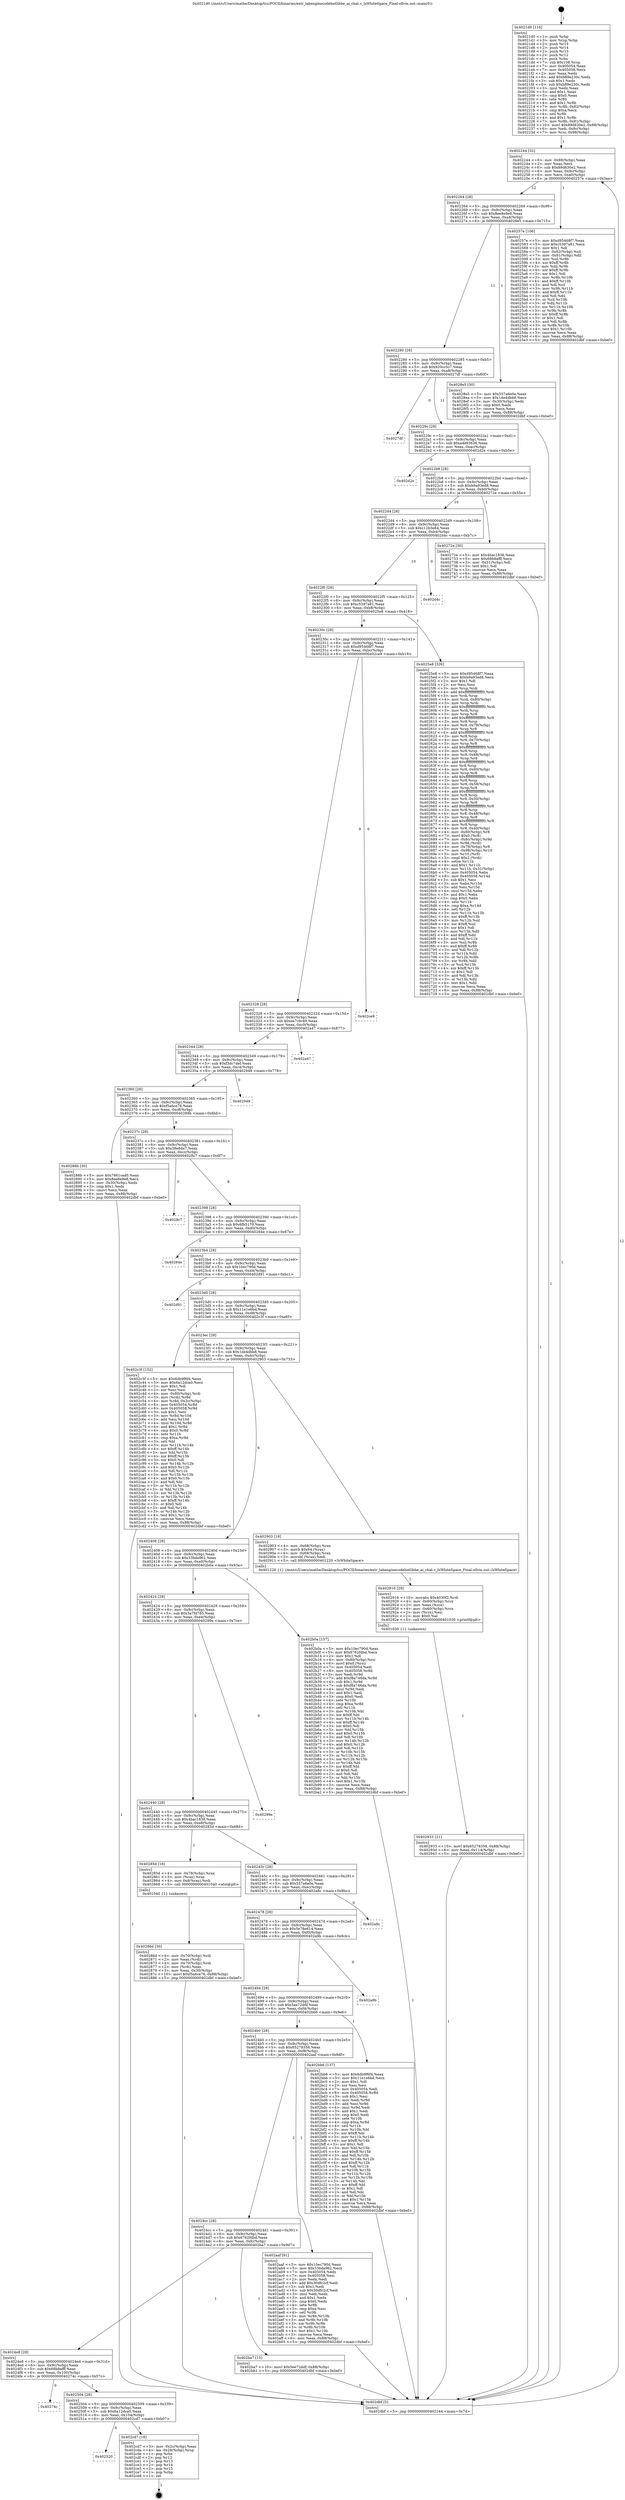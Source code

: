 digraph "0x4021d0" {
  label = "0x4021d0 (/mnt/c/Users/mathe/Desktop/tcc/POCII/binaries/extr_labenginecodebotlibbe_ai_chat.c_IsWhiteSpace_Final-ollvm.out::main(0))"
  labelloc = "t"
  node[shape=record]

  Entry [label="",width=0.3,height=0.3,shape=circle,fillcolor=black,style=filled]
  "0x402244" [label="{
     0x402244 [32]\l
     | [instrs]\l
     &nbsp;&nbsp;0x402244 \<+6\>: mov -0x88(%rbp),%eax\l
     &nbsp;&nbsp;0x40224a \<+2\>: mov %eax,%ecx\l
     &nbsp;&nbsp;0x40224c \<+6\>: sub $0x89d830e2,%ecx\l
     &nbsp;&nbsp;0x402252 \<+6\>: mov %eax,-0x9c(%rbp)\l
     &nbsp;&nbsp;0x402258 \<+6\>: mov %ecx,-0xa0(%rbp)\l
     &nbsp;&nbsp;0x40225e \<+6\>: je 000000000040257e \<main+0x3ae\>\l
  }"]
  "0x40257e" [label="{
     0x40257e [106]\l
     | [instrs]\l
     &nbsp;&nbsp;0x40257e \<+5\>: mov $0xd95468f7,%eax\l
     &nbsp;&nbsp;0x402583 \<+5\>: mov $0xc5397a81,%ecx\l
     &nbsp;&nbsp;0x402588 \<+2\>: mov $0x1,%dl\l
     &nbsp;&nbsp;0x40258a \<+7\>: mov -0x82(%rbp),%sil\l
     &nbsp;&nbsp;0x402591 \<+7\>: mov -0x81(%rbp),%dil\l
     &nbsp;&nbsp;0x402598 \<+3\>: mov %sil,%r8b\l
     &nbsp;&nbsp;0x40259b \<+4\>: xor $0xff,%r8b\l
     &nbsp;&nbsp;0x40259f \<+3\>: mov %dil,%r9b\l
     &nbsp;&nbsp;0x4025a2 \<+4\>: xor $0xff,%r9b\l
     &nbsp;&nbsp;0x4025a6 \<+3\>: xor $0x1,%dl\l
     &nbsp;&nbsp;0x4025a9 \<+3\>: mov %r8b,%r10b\l
     &nbsp;&nbsp;0x4025ac \<+4\>: and $0xff,%r10b\l
     &nbsp;&nbsp;0x4025b0 \<+3\>: and %dl,%sil\l
     &nbsp;&nbsp;0x4025b3 \<+3\>: mov %r9b,%r11b\l
     &nbsp;&nbsp;0x4025b6 \<+4\>: and $0xff,%r11b\l
     &nbsp;&nbsp;0x4025ba \<+3\>: and %dl,%dil\l
     &nbsp;&nbsp;0x4025bd \<+3\>: or %sil,%r10b\l
     &nbsp;&nbsp;0x4025c0 \<+3\>: or %dil,%r11b\l
     &nbsp;&nbsp;0x4025c3 \<+3\>: xor %r11b,%r10b\l
     &nbsp;&nbsp;0x4025c6 \<+3\>: or %r9b,%r8b\l
     &nbsp;&nbsp;0x4025c9 \<+4\>: xor $0xff,%r8b\l
     &nbsp;&nbsp;0x4025cd \<+3\>: or $0x1,%dl\l
     &nbsp;&nbsp;0x4025d0 \<+3\>: and %dl,%r8b\l
     &nbsp;&nbsp;0x4025d3 \<+3\>: or %r8b,%r10b\l
     &nbsp;&nbsp;0x4025d6 \<+4\>: test $0x1,%r10b\l
     &nbsp;&nbsp;0x4025da \<+3\>: cmovne %ecx,%eax\l
     &nbsp;&nbsp;0x4025dd \<+6\>: mov %eax,-0x88(%rbp)\l
     &nbsp;&nbsp;0x4025e3 \<+5\>: jmp 0000000000402dbf \<main+0xbef\>\l
  }"]
  "0x402264" [label="{
     0x402264 [28]\l
     | [instrs]\l
     &nbsp;&nbsp;0x402264 \<+5\>: jmp 0000000000402269 \<main+0x99\>\l
     &nbsp;&nbsp;0x402269 \<+6\>: mov -0x9c(%rbp),%eax\l
     &nbsp;&nbsp;0x40226f \<+5\>: sub $0x8ee8e9e8,%eax\l
     &nbsp;&nbsp;0x402274 \<+6\>: mov %eax,-0xa4(%rbp)\l
     &nbsp;&nbsp;0x40227a \<+6\>: je 00000000004028e5 \<main+0x715\>\l
  }"]
  "0x402dbf" [label="{
     0x402dbf [5]\l
     | [instrs]\l
     &nbsp;&nbsp;0x402dbf \<+5\>: jmp 0000000000402244 \<main+0x74\>\l
  }"]
  "0x4021d0" [label="{
     0x4021d0 [116]\l
     | [instrs]\l
     &nbsp;&nbsp;0x4021d0 \<+1\>: push %rbp\l
     &nbsp;&nbsp;0x4021d1 \<+3\>: mov %rsp,%rbp\l
     &nbsp;&nbsp;0x4021d4 \<+2\>: push %r15\l
     &nbsp;&nbsp;0x4021d6 \<+2\>: push %r14\l
     &nbsp;&nbsp;0x4021d8 \<+2\>: push %r13\l
     &nbsp;&nbsp;0x4021da \<+2\>: push %r12\l
     &nbsp;&nbsp;0x4021dc \<+1\>: push %rbx\l
     &nbsp;&nbsp;0x4021dd \<+7\>: sub $0x108,%rsp\l
     &nbsp;&nbsp;0x4021e4 \<+7\>: mov 0x405054,%eax\l
     &nbsp;&nbsp;0x4021eb \<+7\>: mov 0x405058,%ecx\l
     &nbsp;&nbsp;0x4021f2 \<+2\>: mov %eax,%edx\l
     &nbsp;&nbsp;0x4021f4 \<+6\>: add $0xb89e230c,%edx\l
     &nbsp;&nbsp;0x4021fa \<+3\>: sub $0x1,%edx\l
     &nbsp;&nbsp;0x4021fd \<+6\>: sub $0xb89e230c,%edx\l
     &nbsp;&nbsp;0x402203 \<+3\>: imul %edx,%eax\l
     &nbsp;&nbsp;0x402206 \<+3\>: and $0x1,%eax\l
     &nbsp;&nbsp;0x402209 \<+3\>: cmp $0x0,%eax\l
     &nbsp;&nbsp;0x40220c \<+4\>: sete %r8b\l
     &nbsp;&nbsp;0x402210 \<+4\>: and $0x1,%r8b\l
     &nbsp;&nbsp;0x402214 \<+7\>: mov %r8b,-0x82(%rbp)\l
     &nbsp;&nbsp;0x40221b \<+3\>: cmp $0xa,%ecx\l
     &nbsp;&nbsp;0x40221e \<+4\>: setl %r8b\l
     &nbsp;&nbsp;0x402222 \<+4\>: and $0x1,%r8b\l
     &nbsp;&nbsp;0x402226 \<+7\>: mov %r8b,-0x81(%rbp)\l
     &nbsp;&nbsp;0x40222d \<+10\>: movl $0x89d830e2,-0x88(%rbp)\l
     &nbsp;&nbsp;0x402237 \<+6\>: mov %edi,-0x8c(%rbp)\l
     &nbsp;&nbsp;0x40223d \<+7\>: mov %rsi,-0x98(%rbp)\l
  }"]
  Exit [label="",width=0.3,height=0.3,shape=circle,fillcolor=black,style=filled,peripheries=2]
  "0x4028e5" [label="{
     0x4028e5 [30]\l
     | [instrs]\l
     &nbsp;&nbsp;0x4028e5 \<+5\>: mov $0x557a6e0e,%eax\l
     &nbsp;&nbsp;0x4028ea \<+5\>: mov $0x1de4dbb8,%ecx\l
     &nbsp;&nbsp;0x4028ef \<+3\>: mov -0x30(%rbp),%edx\l
     &nbsp;&nbsp;0x4028f2 \<+3\>: cmp $0x0,%edx\l
     &nbsp;&nbsp;0x4028f5 \<+3\>: cmove %ecx,%eax\l
     &nbsp;&nbsp;0x4028f8 \<+6\>: mov %eax,-0x88(%rbp)\l
     &nbsp;&nbsp;0x4028fe \<+5\>: jmp 0000000000402dbf \<main+0xbef\>\l
  }"]
  "0x402280" [label="{
     0x402280 [28]\l
     | [instrs]\l
     &nbsp;&nbsp;0x402280 \<+5\>: jmp 0000000000402285 \<main+0xb5\>\l
     &nbsp;&nbsp;0x402285 \<+6\>: mov -0x9c(%rbp),%eax\l
     &nbsp;&nbsp;0x40228b \<+5\>: sub $0x920cc5c7,%eax\l
     &nbsp;&nbsp;0x402290 \<+6\>: mov %eax,-0xa8(%rbp)\l
     &nbsp;&nbsp;0x402296 \<+6\>: je 00000000004027df \<main+0x60f\>\l
  }"]
  "0x402520" [label="{
     0x402520\l
  }", style=dashed]
  "0x4027df" [label="{
     0x4027df\l
  }", style=dashed]
  "0x40229c" [label="{
     0x40229c [28]\l
     | [instrs]\l
     &nbsp;&nbsp;0x40229c \<+5\>: jmp 00000000004022a1 \<main+0xd1\>\l
     &nbsp;&nbsp;0x4022a1 \<+6\>: mov -0x9c(%rbp),%eax\l
     &nbsp;&nbsp;0x4022a7 \<+5\>: sub $0xa4e93636,%eax\l
     &nbsp;&nbsp;0x4022ac \<+6\>: mov %eax,-0xac(%rbp)\l
     &nbsp;&nbsp;0x4022b2 \<+6\>: je 0000000000402d2e \<main+0xb5e\>\l
  }"]
  "0x402cd7" [label="{
     0x402cd7 [18]\l
     | [instrs]\l
     &nbsp;&nbsp;0x402cd7 \<+3\>: mov -0x2c(%rbp),%eax\l
     &nbsp;&nbsp;0x402cda \<+4\>: lea -0x28(%rbp),%rsp\l
     &nbsp;&nbsp;0x402cde \<+1\>: pop %rbx\l
     &nbsp;&nbsp;0x402cdf \<+2\>: pop %r12\l
     &nbsp;&nbsp;0x402ce1 \<+2\>: pop %r13\l
     &nbsp;&nbsp;0x402ce3 \<+2\>: pop %r14\l
     &nbsp;&nbsp;0x402ce5 \<+2\>: pop %r15\l
     &nbsp;&nbsp;0x402ce7 \<+1\>: pop %rbp\l
     &nbsp;&nbsp;0x402ce8 \<+1\>: ret\l
  }"]
  "0x402d2e" [label="{
     0x402d2e\l
  }", style=dashed]
  "0x4022b8" [label="{
     0x4022b8 [28]\l
     | [instrs]\l
     &nbsp;&nbsp;0x4022b8 \<+5\>: jmp 00000000004022bd \<main+0xed\>\l
     &nbsp;&nbsp;0x4022bd \<+6\>: mov -0x9c(%rbp),%eax\l
     &nbsp;&nbsp;0x4022c3 \<+5\>: sub $0xb9a93ed8,%eax\l
     &nbsp;&nbsp;0x4022c8 \<+6\>: mov %eax,-0xb0(%rbp)\l
     &nbsp;&nbsp;0x4022ce \<+6\>: je 000000000040272e \<main+0x55e\>\l
  }"]
  "0x402504" [label="{
     0x402504 [28]\l
     | [instrs]\l
     &nbsp;&nbsp;0x402504 \<+5\>: jmp 0000000000402509 \<main+0x339\>\l
     &nbsp;&nbsp;0x402509 \<+6\>: mov -0x9c(%rbp),%eax\l
     &nbsp;&nbsp;0x40250f \<+5\>: sub $0x6a12dca0,%eax\l
     &nbsp;&nbsp;0x402514 \<+6\>: mov %eax,-0x104(%rbp)\l
     &nbsp;&nbsp;0x40251a \<+6\>: je 0000000000402cd7 \<main+0xb07\>\l
  }"]
  "0x40272e" [label="{
     0x40272e [30]\l
     | [instrs]\l
     &nbsp;&nbsp;0x40272e \<+5\>: mov $0x4bac1838,%eax\l
     &nbsp;&nbsp;0x402733 \<+5\>: mov $0x68b8afff,%ecx\l
     &nbsp;&nbsp;0x402738 \<+3\>: mov -0x31(%rbp),%dl\l
     &nbsp;&nbsp;0x40273b \<+3\>: test $0x1,%dl\l
     &nbsp;&nbsp;0x40273e \<+3\>: cmovne %ecx,%eax\l
     &nbsp;&nbsp;0x402741 \<+6\>: mov %eax,-0x88(%rbp)\l
     &nbsp;&nbsp;0x402747 \<+5\>: jmp 0000000000402dbf \<main+0xbef\>\l
  }"]
  "0x4022d4" [label="{
     0x4022d4 [28]\l
     | [instrs]\l
     &nbsp;&nbsp;0x4022d4 \<+5\>: jmp 00000000004022d9 \<main+0x109\>\l
     &nbsp;&nbsp;0x4022d9 \<+6\>: mov -0x9c(%rbp),%eax\l
     &nbsp;&nbsp;0x4022df \<+5\>: sub $0xc12b3e64,%eax\l
     &nbsp;&nbsp;0x4022e4 \<+6\>: mov %eax,-0xb4(%rbp)\l
     &nbsp;&nbsp;0x4022ea \<+6\>: je 0000000000402d4c \<main+0xb7c\>\l
  }"]
  "0x40274c" [label="{
     0x40274c\l
  }", style=dashed]
  "0x402d4c" [label="{
     0x402d4c\l
  }", style=dashed]
  "0x4022f0" [label="{
     0x4022f0 [28]\l
     | [instrs]\l
     &nbsp;&nbsp;0x4022f0 \<+5\>: jmp 00000000004022f5 \<main+0x125\>\l
     &nbsp;&nbsp;0x4022f5 \<+6\>: mov -0x9c(%rbp),%eax\l
     &nbsp;&nbsp;0x4022fb \<+5\>: sub $0xc5397a81,%eax\l
     &nbsp;&nbsp;0x402300 \<+6\>: mov %eax,-0xb8(%rbp)\l
     &nbsp;&nbsp;0x402306 \<+6\>: je 00000000004025e8 \<main+0x418\>\l
  }"]
  "0x4024e8" [label="{
     0x4024e8 [28]\l
     | [instrs]\l
     &nbsp;&nbsp;0x4024e8 \<+5\>: jmp 00000000004024ed \<main+0x31d\>\l
     &nbsp;&nbsp;0x4024ed \<+6\>: mov -0x9c(%rbp),%eax\l
     &nbsp;&nbsp;0x4024f3 \<+5\>: sub $0x68b8afff,%eax\l
     &nbsp;&nbsp;0x4024f8 \<+6\>: mov %eax,-0x100(%rbp)\l
     &nbsp;&nbsp;0x4024fe \<+6\>: je 000000000040274c \<main+0x57c\>\l
  }"]
  "0x4025e8" [label="{
     0x4025e8 [326]\l
     | [instrs]\l
     &nbsp;&nbsp;0x4025e8 \<+5\>: mov $0xd95468f7,%eax\l
     &nbsp;&nbsp;0x4025ed \<+5\>: mov $0xb9a93ed8,%ecx\l
     &nbsp;&nbsp;0x4025f2 \<+2\>: mov $0x1,%dl\l
     &nbsp;&nbsp;0x4025f4 \<+2\>: xor %esi,%esi\l
     &nbsp;&nbsp;0x4025f6 \<+3\>: mov %rsp,%rdi\l
     &nbsp;&nbsp;0x4025f9 \<+4\>: add $0xfffffffffffffff0,%rdi\l
     &nbsp;&nbsp;0x4025fd \<+3\>: mov %rdi,%rsp\l
     &nbsp;&nbsp;0x402600 \<+4\>: mov %rdi,-0x80(%rbp)\l
     &nbsp;&nbsp;0x402604 \<+3\>: mov %rsp,%rdi\l
     &nbsp;&nbsp;0x402607 \<+4\>: add $0xfffffffffffffff0,%rdi\l
     &nbsp;&nbsp;0x40260b \<+3\>: mov %rdi,%rsp\l
     &nbsp;&nbsp;0x40260e \<+3\>: mov %rsp,%r8\l
     &nbsp;&nbsp;0x402611 \<+4\>: add $0xfffffffffffffff0,%r8\l
     &nbsp;&nbsp;0x402615 \<+3\>: mov %r8,%rsp\l
     &nbsp;&nbsp;0x402618 \<+4\>: mov %r8,-0x78(%rbp)\l
     &nbsp;&nbsp;0x40261c \<+3\>: mov %rsp,%r8\l
     &nbsp;&nbsp;0x40261f \<+4\>: add $0xfffffffffffffff0,%r8\l
     &nbsp;&nbsp;0x402623 \<+3\>: mov %r8,%rsp\l
     &nbsp;&nbsp;0x402626 \<+4\>: mov %r8,-0x70(%rbp)\l
     &nbsp;&nbsp;0x40262a \<+3\>: mov %rsp,%r8\l
     &nbsp;&nbsp;0x40262d \<+4\>: add $0xfffffffffffffff0,%r8\l
     &nbsp;&nbsp;0x402631 \<+3\>: mov %r8,%rsp\l
     &nbsp;&nbsp;0x402634 \<+4\>: mov %r8,-0x68(%rbp)\l
     &nbsp;&nbsp;0x402638 \<+3\>: mov %rsp,%r8\l
     &nbsp;&nbsp;0x40263b \<+4\>: add $0xfffffffffffffff0,%r8\l
     &nbsp;&nbsp;0x40263f \<+3\>: mov %r8,%rsp\l
     &nbsp;&nbsp;0x402642 \<+4\>: mov %r8,-0x60(%rbp)\l
     &nbsp;&nbsp;0x402646 \<+3\>: mov %rsp,%r8\l
     &nbsp;&nbsp;0x402649 \<+4\>: add $0xfffffffffffffff0,%r8\l
     &nbsp;&nbsp;0x40264d \<+3\>: mov %r8,%rsp\l
     &nbsp;&nbsp;0x402650 \<+4\>: mov %r8,-0x58(%rbp)\l
     &nbsp;&nbsp;0x402654 \<+3\>: mov %rsp,%r8\l
     &nbsp;&nbsp;0x402657 \<+4\>: add $0xfffffffffffffff0,%r8\l
     &nbsp;&nbsp;0x40265b \<+3\>: mov %r8,%rsp\l
     &nbsp;&nbsp;0x40265e \<+4\>: mov %r8,-0x50(%rbp)\l
     &nbsp;&nbsp;0x402662 \<+3\>: mov %rsp,%r8\l
     &nbsp;&nbsp;0x402665 \<+4\>: add $0xfffffffffffffff0,%r8\l
     &nbsp;&nbsp;0x402669 \<+3\>: mov %r8,%rsp\l
     &nbsp;&nbsp;0x40266c \<+4\>: mov %r8,-0x48(%rbp)\l
     &nbsp;&nbsp;0x402670 \<+3\>: mov %rsp,%r8\l
     &nbsp;&nbsp;0x402673 \<+4\>: add $0xfffffffffffffff0,%r8\l
     &nbsp;&nbsp;0x402677 \<+3\>: mov %r8,%rsp\l
     &nbsp;&nbsp;0x40267a \<+4\>: mov %r8,-0x40(%rbp)\l
     &nbsp;&nbsp;0x40267e \<+4\>: mov -0x80(%rbp),%r8\l
     &nbsp;&nbsp;0x402682 \<+7\>: movl $0x0,(%r8)\l
     &nbsp;&nbsp;0x402689 \<+7\>: mov -0x8c(%rbp),%r9d\l
     &nbsp;&nbsp;0x402690 \<+3\>: mov %r9d,(%rdi)\l
     &nbsp;&nbsp;0x402693 \<+4\>: mov -0x78(%rbp),%r8\l
     &nbsp;&nbsp;0x402697 \<+7\>: mov -0x98(%rbp),%r10\l
     &nbsp;&nbsp;0x40269e \<+3\>: mov %r10,(%r8)\l
     &nbsp;&nbsp;0x4026a1 \<+3\>: cmpl $0x2,(%rdi)\l
     &nbsp;&nbsp;0x4026a4 \<+4\>: setne %r11b\l
     &nbsp;&nbsp;0x4026a8 \<+4\>: and $0x1,%r11b\l
     &nbsp;&nbsp;0x4026ac \<+4\>: mov %r11b,-0x31(%rbp)\l
     &nbsp;&nbsp;0x4026b0 \<+7\>: mov 0x405054,%ebx\l
     &nbsp;&nbsp;0x4026b7 \<+8\>: mov 0x405058,%r14d\l
     &nbsp;&nbsp;0x4026bf \<+3\>: sub $0x1,%esi\l
     &nbsp;&nbsp;0x4026c2 \<+3\>: mov %ebx,%r15d\l
     &nbsp;&nbsp;0x4026c5 \<+3\>: add %esi,%r15d\l
     &nbsp;&nbsp;0x4026c8 \<+4\>: imul %r15d,%ebx\l
     &nbsp;&nbsp;0x4026cc \<+3\>: and $0x1,%ebx\l
     &nbsp;&nbsp;0x4026cf \<+3\>: cmp $0x0,%ebx\l
     &nbsp;&nbsp;0x4026d2 \<+4\>: sete %r11b\l
     &nbsp;&nbsp;0x4026d6 \<+4\>: cmp $0xa,%r14d\l
     &nbsp;&nbsp;0x4026da \<+4\>: setl %r12b\l
     &nbsp;&nbsp;0x4026de \<+3\>: mov %r11b,%r13b\l
     &nbsp;&nbsp;0x4026e1 \<+4\>: xor $0xff,%r13b\l
     &nbsp;&nbsp;0x4026e5 \<+3\>: mov %r12b,%sil\l
     &nbsp;&nbsp;0x4026e8 \<+4\>: xor $0xff,%sil\l
     &nbsp;&nbsp;0x4026ec \<+3\>: xor $0x1,%dl\l
     &nbsp;&nbsp;0x4026ef \<+3\>: mov %r13b,%dil\l
     &nbsp;&nbsp;0x4026f2 \<+4\>: and $0xff,%dil\l
     &nbsp;&nbsp;0x4026f6 \<+3\>: and %dl,%r11b\l
     &nbsp;&nbsp;0x4026f9 \<+3\>: mov %sil,%r8b\l
     &nbsp;&nbsp;0x4026fc \<+4\>: and $0xff,%r8b\l
     &nbsp;&nbsp;0x402700 \<+3\>: and %dl,%r12b\l
     &nbsp;&nbsp;0x402703 \<+3\>: or %r11b,%dil\l
     &nbsp;&nbsp;0x402706 \<+3\>: or %r12b,%r8b\l
     &nbsp;&nbsp;0x402709 \<+3\>: xor %r8b,%dil\l
     &nbsp;&nbsp;0x40270c \<+3\>: or %sil,%r13b\l
     &nbsp;&nbsp;0x40270f \<+4\>: xor $0xff,%r13b\l
     &nbsp;&nbsp;0x402713 \<+3\>: or $0x1,%dl\l
     &nbsp;&nbsp;0x402716 \<+3\>: and %dl,%r13b\l
     &nbsp;&nbsp;0x402719 \<+3\>: or %r13b,%dil\l
     &nbsp;&nbsp;0x40271c \<+4\>: test $0x1,%dil\l
     &nbsp;&nbsp;0x402720 \<+3\>: cmovne %ecx,%eax\l
     &nbsp;&nbsp;0x402723 \<+6\>: mov %eax,-0x88(%rbp)\l
     &nbsp;&nbsp;0x402729 \<+5\>: jmp 0000000000402dbf \<main+0xbef\>\l
  }"]
  "0x40230c" [label="{
     0x40230c [28]\l
     | [instrs]\l
     &nbsp;&nbsp;0x40230c \<+5\>: jmp 0000000000402311 \<main+0x141\>\l
     &nbsp;&nbsp;0x402311 \<+6\>: mov -0x9c(%rbp),%eax\l
     &nbsp;&nbsp;0x402317 \<+5\>: sub $0xd95468f7,%eax\l
     &nbsp;&nbsp;0x40231c \<+6\>: mov %eax,-0xbc(%rbp)\l
     &nbsp;&nbsp;0x402322 \<+6\>: je 0000000000402ce9 \<main+0xb19\>\l
  }"]
  "0x402ba7" [label="{
     0x402ba7 [15]\l
     | [instrs]\l
     &nbsp;&nbsp;0x402ba7 \<+10\>: movl $0x5ee72ddf,-0x88(%rbp)\l
     &nbsp;&nbsp;0x402bb1 \<+5\>: jmp 0000000000402dbf \<main+0xbef\>\l
  }"]
  "0x4024cc" [label="{
     0x4024cc [28]\l
     | [instrs]\l
     &nbsp;&nbsp;0x4024cc \<+5\>: jmp 00000000004024d1 \<main+0x301\>\l
     &nbsp;&nbsp;0x4024d1 \<+6\>: mov -0x9c(%rbp),%eax\l
     &nbsp;&nbsp;0x4024d7 \<+5\>: sub $0x6762fdbd,%eax\l
     &nbsp;&nbsp;0x4024dc \<+6\>: mov %eax,-0xfc(%rbp)\l
     &nbsp;&nbsp;0x4024e2 \<+6\>: je 0000000000402ba7 \<main+0x9d7\>\l
  }"]
  "0x402ce9" [label="{
     0x402ce9\l
  }", style=dashed]
  "0x402328" [label="{
     0x402328 [28]\l
     | [instrs]\l
     &nbsp;&nbsp;0x402328 \<+5\>: jmp 000000000040232d \<main+0x15d\>\l
     &nbsp;&nbsp;0x40232d \<+6\>: mov -0x9c(%rbp),%eax\l
     &nbsp;&nbsp;0x402333 \<+5\>: sub $0xea7c9c49,%eax\l
     &nbsp;&nbsp;0x402338 \<+6\>: mov %eax,-0xc0(%rbp)\l
     &nbsp;&nbsp;0x40233e \<+6\>: je 0000000000402a47 \<main+0x877\>\l
  }"]
  "0x402aaf" [label="{
     0x402aaf [91]\l
     | [instrs]\l
     &nbsp;&nbsp;0x402aaf \<+5\>: mov $0x10ec790d,%eax\l
     &nbsp;&nbsp;0x402ab4 \<+5\>: mov $0x33bda962,%ecx\l
     &nbsp;&nbsp;0x402ab9 \<+7\>: mov 0x405054,%edx\l
     &nbsp;&nbsp;0x402ac0 \<+7\>: mov 0x405058,%esi\l
     &nbsp;&nbsp;0x402ac7 \<+2\>: mov %edx,%edi\l
     &nbsp;&nbsp;0x402ac9 \<+6\>: add $0x30dfc2cf,%edi\l
     &nbsp;&nbsp;0x402acf \<+3\>: sub $0x1,%edi\l
     &nbsp;&nbsp;0x402ad2 \<+6\>: sub $0x30dfc2cf,%edi\l
     &nbsp;&nbsp;0x402ad8 \<+3\>: imul %edi,%edx\l
     &nbsp;&nbsp;0x402adb \<+3\>: and $0x1,%edx\l
     &nbsp;&nbsp;0x402ade \<+3\>: cmp $0x0,%edx\l
     &nbsp;&nbsp;0x402ae1 \<+4\>: sete %r8b\l
     &nbsp;&nbsp;0x402ae5 \<+3\>: cmp $0xa,%esi\l
     &nbsp;&nbsp;0x402ae8 \<+4\>: setl %r9b\l
     &nbsp;&nbsp;0x402aec \<+3\>: mov %r8b,%r10b\l
     &nbsp;&nbsp;0x402aef \<+3\>: and %r9b,%r10b\l
     &nbsp;&nbsp;0x402af2 \<+3\>: xor %r9b,%r8b\l
     &nbsp;&nbsp;0x402af5 \<+3\>: or %r8b,%r10b\l
     &nbsp;&nbsp;0x402af8 \<+4\>: test $0x1,%r10b\l
     &nbsp;&nbsp;0x402afc \<+3\>: cmovne %ecx,%eax\l
     &nbsp;&nbsp;0x402aff \<+6\>: mov %eax,-0x88(%rbp)\l
     &nbsp;&nbsp;0x402b05 \<+5\>: jmp 0000000000402dbf \<main+0xbef\>\l
  }"]
  "0x402a47" [label="{
     0x402a47\l
  }", style=dashed]
  "0x402344" [label="{
     0x402344 [28]\l
     | [instrs]\l
     &nbsp;&nbsp;0x402344 \<+5\>: jmp 0000000000402349 \<main+0x179\>\l
     &nbsp;&nbsp;0x402349 \<+6\>: mov -0x9c(%rbp),%eax\l
     &nbsp;&nbsp;0x40234f \<+5\>: sub $0xf3dc7def,%eax\l
     &nbsp;&nbsp;0x402354 \<+6\>: mov %eax,-0xc4(%rbp)\l
     &nbsp;&nbsp;0x40235a \<+6\>: je 0000000000402948 \<main+0x778\>\l
  }"]
  "0x4024b0" [label="{
     0x4024b0 [28]\l
     | [instrs]\l
     &nbsp;&nbsp;0x4024b0 \<+5\>: jmp 00000000004024b5 \<main+0x2e5\>\l
     &nbsp;&nbsp;0x4024b5 \<+6\>: mov -0x9c(%rbp),%eax\l
     &nbsp;&nbsp;0x4024bb \<+5\>: sub $0x65278358,%eax\l
     &nbsp;&nbsp;0x4024c0 \<+6\>: mov %eax,-0xf8(%rbp)\l
     &nbsp;&nbsp;0x4024c6 \<+6\>: je 0000000000402aaf \<main+0x8df\>\l
  }"]
  "0x402948" [label="{
     0x402948\l
  }", style=dashed]
  "0x402360" [label="{
     0x402360 [28]\l
     | [instrs]\l
     &nbsp;&nbsp;0x402360 \<+5\>: jmp 0000000000402365 \<main+0x195\>\l
     &nbsp;&nbsp;0x402365 \<+6\>: mov -0x9c(%rbp),%eax\l
     &nbsp;&nbsp;0x40236b \<+5\>: sub $0xf5a6ce76,%eax\l
     &nbsp;&nbsp;0x402370 \<+6\>: mov %eax,-0xc8(%rbp)\l
     &nbsp;&nbsp;0x402376 \<+6\>: je 000000000040288b \<main+0x6bb\>\l
  }"]
  "0x402bb6" [label="{
     0x402bb6 [137]\l
     | [instrs]\l
     &nbsp;&nbsp;0x402bb6 \<+5\>: mov $0x6db9f6f4,%eax\l
     &nbsp;&nbsp;0x402bbb \<+5\>: mov $0x11e1e6bd,%ecx\l
     &nbsp;&nbsp;0x402bc0 \<+2\>: mov $0x1,%dl\l
     &nbsp;&nbsp;0x402bc2 \<+2\>: xor %esi,%esi\l
     &nbsp;&nbsp;0x402bc4 \<+7\>: mov 0x405054,%edi\l
     &nbsp;&nbsp;0x402bcb \<+8\>: mov 0x405058,%r8d\l
     &nbsp;&nbsp;0x402bd3 \<+3\>: sub $0x1,%esi\l
     &nbsp;&nbsp;0x402bd6 \<+3\>: mov %edi,%r9d\l
     &nbsp;&nbsp;0x402bd9 \<+3\>: add %esi,%r9d\l
     &nbsp;&nbsp;0x402bdc \<+4\>: imul %r9d,%edi\l
     &nbsp;&nbsp;0x402be0 \<+3\>: and $0x1,%edi\l
     &nbsp;&nbsp;0x402be3 \<+3\>: cmp $0x0,%edi\l
     &nbsp;&nbsp;0x402be6 \<+4\>: sete %r10b\l
     &nbsp;&nbsp;0x402bea \<+4\>: cmp $0xa,%r8d\l
     &nbsp;&nbsp;0x402bee \<+4\>: setl %r11b\l
     &nbsp;&nbsp;0x402bf2 \<+3\>: mov %r10b,%bl\l
     &nbsp;&nbsp;0x402bf5 \<+3\>: xor $0xff,%bl\l
     &nbsp;&nbsp;0x402bf8 \<+3\>: mov %r11b,%r14b\l
     &nbsp;&nbsp;0x402bfb \<+4\>: xor $0xff,%r14b\l
     &nbsp;&nbsp;0x402bff \<+3\>: xor $0x1,%dl\l
     &nbsp;&nbsp;0x402c02 \<+3\>: mov %bl,%r15b\l
     &nbsp;&nbsp;0x402c05 \<+4\>: and $0xff,%r15b\l
     &nbsp;&nbsp;0x402c09 \<+3\>: and %dl,%r10b\l
     &nbsp;&nbsp;0x402c0c \<+3\>: mov %r14b,%r12b\l
     &nbsp;&nbsp;0x402c0f \<+4\>: and $0xff,%r12b\l
     &nbsp;&nbsp;0x402c13 \<+3\>: and %dl,%r11b\l
     &nbsp;&nbsp;0x402c16 \<+3\>: or %r10b,%r15b\l
     &nbsp;&nbsp;0x402c19 \<+3\>: or %r11b,%r12b\l
     &nbsp;&nbsp;0x402c1c \<+3\>: xor %r12b,%r15b\l
     &nbsp;&nbsp;0x402c1f \<+3\>: or %r14b,%bl\l
     &nbsp;&nbsp;0x402c22 \<+3\>: xor $0xff,%bl\l
     &nbsp;&nbsp;0x402c25 \<+3\>: or $0x1,%dl\l
     &nbsp;&nbsp;0x402c28 \<+2\>: and %dl,%bl\l
     &nbsp;&nbsp;0x402c2a \<+3\>: or %bl,%r15b\l
     &nbsp;&nbsp;0x402c2d \<+4\>: test $0x1,%r15b\l
     &nbsp;&nbsp;0x402c31 \<+3\>: cmovne %ecx,%eax\l
     &nbsp;&nbsp;0x402c34 \<+6\>: mov %eax,-0x88(%rbp)\l
     &nbsp;&nbsp;0x402c3a \<+5\>: jmp 0000000000402dbf \<main+0xbef\>\l
  }"]
  "0x40288b" [label="{
     0x40288b [30]\l
     | [instrs]\l
     &nbsp;&nbsp;0x40288b \<+5\>: mov $0x7661cad0,%eax\l
     &nbsp;&nbsp;0x402890 \<+5\>: mov $0x8ee8e9e8,%ecx\l
     &nbsp;&nbsp;0x402895 \<+3\>: mov -0x30(%rbp),%edx\l
     &nbsp;&nbsp;0x402898 \<+3\>: cmp $0x1,%edx\l
     &nbsp;&nbsp;0x40289b \<+3\>: cmovl %ecx,%eax\l
     &nbsp;&nbsp;0x40289e \<+6\>: mov %eax,-0x88(%rbp)\l
     &nbsp;&nbsp;0x4028a4 \<+5\>: jmp 0000000000402dbf \<main+0xbef\>\l
  }"]
  "0x40237c" [label="{
     0x40237c [28]\l
     | [instrs]\l
     &nbsp;&nbsp;0x40237c \<+5\>: jmp 0000000000402381 \<main+0x1b1\>\l
     &nbsp;&nbsp;0x402381 \<+6\>: mov -0x9c(%rbp),%eax\l
     &nbsp;&nbsp;0x402387 \<+5\>: sub $0x38e8da7,%eax\l
     &nbsp;&nbsp;0x40238c \<+6\>: mov %eax,-0xcc(%rbp)\l
     &nbsp;&nbsp;0x402392 \<+6\>: je 00000000004028c7 \<main+0x6f7\>\l
  }"]
  "0x402494" [label="{
     0x402494 [28]\l
     | [instrs]\l
     &nbsp;&nbsp;0x402494 \<+5\>: jmp 0000000000402499 \<main+0x2c9\>\l
     &nbsp;&nbsp;0x402499 \<+6\>: mov -0x9c(%rbp),%eax\l
     &nbsp;&nbsp;0x40249f \<+5\>: sub $0x5ee72ddf,%eax\l
     &nbsp;&nbsp;0x4024a4 \<+6\>: mov %eax,-0xf4(%rbp)\l
     &nbsp;&nbsp;0x4024aa \<+6\>: je 0000000000402bb6 \<main+0x9e6\>\l
  }"]
  "0x4028c7" [label="{
     0x4028c7\l
  }", style=dashed]
  "0x402398" [label="{
     0x402398 [28]\l
     | [instrs]\l
     &nbsp;&nbsp;0x402398 \<+5\>: jmp 000000000040239d \<main+0x1cd\>\l
     &nbsp;&nbsp;0x40239d \<+6\>: mov -0x9c(%rbp),%eax\l
     &nbsp;&nbsp;0x4023a3 \<+5\>: sub $0x6fb5170,%eax\l
     &nbsp;&nbsp;0x4023a8 \<+6\>: mov %eax,-0xd0(%rbp)\l
     &nbsp;&nbsp;0x4023ae \<+6\>: je 000000000040284e \<main+0x67e\>\l
  }"]
  "0x402a9b" [label="{
     0x402a9b\l
  }", style=dashed]
  "0x40284e" [label="{
     0x40284e\l
  }", style=dashed]
  "0x4023b4" [label="{
     0x4023b4 [28]\l
     | [instrs]\l
     &nbsp;&nbsp;0x4023b4 \<+5\>: jmp 00000000004023b9 \<main+0x1e9\>\l
     &nbsp;&nbsp;0x4023b9 \<+6\>: mov -0x9c(%rbp),%eax\l
     &nbsp;&nbsp;0x4023bf \<+5\>: sub $0x10ec790d,%eax\l
     &nbsp;&nbsp;0x4023c4 \<+6\>: mov %eax,-0xd4(%rbp)\l
     &nbsp;&nbsp;0x4023ca \<+6\>: je 0000000000402d91 \<main+0xbc1\>\l
  }"]
  "0x402478" [label="{
     0x402478 [28]\l
     | [instrs]\l
     &nbsp;&nbsp;0x402478 \<+5\>: jmp 000000000040247d \<main+0x2ad\>\l
     &nbsp;&nbsp;0x40247d \<+6\>: mov -0x9c(%rbp),%eax\l
     &nbsp;&nbsp;0x402483 \<+5\>: sub $0x5e78e614,%eax\l
     &nbsp;&nbsp;0x402488 \<+6\>: mov %eax,-0xf0(%rbp)\l
     &nbsp;&nbsp;0x40248e \<+6\>: je 0000000000402a9b \<main+0x8cb\>\l
  }"]
  "0x402d91" [label="{
     0x402d91\l
  }", style=dashed]
  "0x4023d0" [label="{
     0x4023d0 [28]\l
     | [instrs]\l
     &nbsp;&nbsp;0x4023d0 \<+5\>: jmp 00000000004023d5 \<main+0x205\>\l
     &nbsp;&nbsp;0x4023d5 \<+6\>: mov -0x9c(%rbp),%eax\l
     &nbsp;&nbsp;0x4023db \<+5\>: sub $0x11e1e6bd,%eax\l
     &nbsp;&nbsp;0x4023e0 \<+6\>: mov %eax,-0xd8(%rbp)\l
     &nbsp;&nbsp;0x4023e6 \<+6\>: je 0000000000402c3f \<main+0xa6f\>\l
  }"]
  "0x402a8c" [label="{
     0x402a8c\l
  }", style=dashed]
  "0x402c3f" [label="{
     0x402c3f [152]\l
     | [instrs]\l
     &nbsp;&nbsp;0x402c3f \<+5\>: mov $0x6db9f6f4,%eax\l
     &nbsp;&nbsp;0x402c44 \<+5\>: mov $0x6a12dca0,%ecx\l
     &nbsp;&nbsp;0x402c49 \<+2\>: mov $0x1,%dl\l
     &nbsp;&nbsp;0x402c4b \<+2\>: xor %esi,%esi\l
     &nbsp;&nbsp;0x402c4d \<+4\>: mov -0x80(%rbp),%rdi\l
     &nbsp;&nbsp;0x402c51 \<+3\>: mov (%rdi),%r8d\l
     &nbsp;&nbsp;0x402c54 \<+4\>: mov %r8d,-0x2c(%rbp)\l
     &nbsp;&nbsp;0x402c58 \<+8\>: mov 0x405054,%r8d\l
     &nbsp;&nbsp;0x402c60 \<+8\>: mov 0x405058,%r9d\l
     &nbsp;&nbsp;0x402c68 \<+3\>: sub $0x1,%esi\l
     &nbsp;&nbsp;0x402c6b \<+3\>: mov %r8d,%r10d\l
     &nbsp;&nbsp;0x402c6e \<+3\>: add %esi,%r10d\l
     &nbsp;&nbsp;0x402c71 \<+4\>: imul %r10d,%r8d\l
     &nbsp;&nbsp;0x402c75 \<+4\>: and $0x1,%r8d\l
     &nbsp;&nbsp;0x402c79 \<+4\>: cmp $0x0,%r8d\l
     &nbsp;&nbsp;0x402c7d \<+4\>: sete %r11b\l
     &nbsp;&nbsp;0x402c81 \<+4\>: cmp $0xa,%r9d\l
     &nbsp;&nbsp;0x402c85 \<+3\>: setl %bl\l
     &nbsp;&nbsp;0x402c88 \<+3\>: mov %r11b,%r14b\l
     &nbsp;&nbsp;0x402c8b \<+4\>: xor $0xff,%r14b\l
     &nbsp;&nbsp;0x402c8f \<+3\>: mov %bl,%r15b\l
     &nbsp;&nbsp;0x402c92 \<+4\>: xor $0xff,%r15b\l
     &nbsp;&nbsp;0x402c96 \<+3\>: xor $0x0,%dl\l
     &nbsp;&nbsp;0x402c99 \<+3\>: mov %r14b,%r12b\l
     &nbsp;&nbsp;0x402c9c \<+4\>: and $0x0,%r12b\l
     &nbsp;&nbsp;0x402ca0 \<+3\>: and %dl,%r11b\l
     &nbsp;&nbsp;0x402ca3 \<+3\>: mov %r15b,%r13b\l
     &nbsp;&nbsp;0x402ca6 \<+4\>: and $0x0,%r13b\l
     &nbsp;&nbsp;0x402caa \<+2\>: and %dl,%bl\l
     &nbsp;&nbsp;0x402cac \<+3\>: or %r11b,%r12b\l
     &nbsp;&nbsp;0x402caf \<+3\>: or %bl,%r13b\l
     &nbsp;&nbsp;0x402cb2 \<+3\>: xor %r13b,%r12b\l
     &nbsp;&nbsp;0x402cb5 \<+3\>: or %r15b,%r14b\l
     &nbsp;&nbsp;0x402cb8 \<+4\>: xor $0xff,%r14b\l
     &nbsp;&nbsp;0x402cbc \<+3\>: or $0x0,%dl\l
     &nbsp;&nbsp;0x402cbf \<+3\>: and %dl,%r14b\l
     &nbsp;&nbsp;0x402cc2 \<+3\>: or %r14b,%r12b\l
     &nbsp;&nbsp;0x402cc5 \<+4\>: test $0x1,%r12b\l
     &nbsp;&nbsp;0x402cc9 \<+3\>: cmovne %ecx,%eax\l
     &nbsp;&nbsp;0x402ccc \<+6\>: mov %eax,-0x88(%rbp)\l
     &nbsp;&nbsp;0x402cd2 \<+5\>: jmp 0000000000402dbf \<main+0xbef\>\l
  }"]
  "0x4023ec" [label="{
     0x4023ec [28]\l
     | [instrs]\l
     &nbsp;&nbsp;0x4023ec \<+5\>: jmp 00000000004023f1 \<main+0x221\>\l
     &nbsp;&nbsp;0x4023f1 \<+6\>: mov -0x9c(%rbp),%eax\l
     &nbsp;&nbsp;0x4023f7 \<+5\>: sub $0x1de4dbb8,%eax\l
     &nbsp;&nbsp;0x4023fc \<+6\>: mov %eax,-0xdc(%rbp)\l
     &nbsp;&nbsp;0x402402 \<+6\>: je 0000000000402903 \<main+0x733\>\l
  }"]
  "0x402933" [label="{
     0x402933 [21]\l
     | [instrs]\l
     &nbsp;&nbsp;0x402933 \<+10\>: movl $0x65278358,-0x88(%rbp)\l
     &nbsp;&nbsp;0x40293d \<+6\>: mov %eax,-0x114(%rbp)\l
     &nbsp;&nbsp;0x402943 \<+5\>: jmp 0000000000402dbf \<main+0xbef\>\l
  }"]
  "0x402903" [label="{
     0x402903 [19]\l
     | [instrs]\l
     &nbsp;&nbsp;0x402903 \<+4\>: mov -0x68(%rbp),%rax\l
     &nbsp;&nbsp;0x402907 \<+3\>: movb $0x64,(%rax)\l
     &nbsp;&nbsp;0x40290a \<+4\>: mov -0x68(%rbp),%rax\l
     &nbsp;&nbsp;0x40290e \<+3\>: movsbl (%rax),%edi\l
     &nbsp;&nbsp;0x402911 \<+5\>: call 0000000000401220 \<IsWhiteSpace\>\l
     | [calls]\l
     &nbsp;&nbsp;0x401220 \{1\} (/mnt/c/Users/mathe/Desktop/tcc/POCII/binaries/extr_labenginecodebotlibbe_ai_chat.c_IsWhiteSpace_Final-ollvm.out::IsWhiteSpace)\l
  }"]
  "0x402408" [label="{
     0x402408 [28]\l
     | [instrs]\l
     &nbsp;&nbsp;0x402408 \<+5\>: jmp 000000000040240d \<main+0x23d\>\l
     &nbsp;&nbsp;0x40240d \<+6\>: mov -0x9c(%rbp),%eax\l
     &nbsp;&nbsp;0x402413 \<+5\>: sub $0x33bda962,%eax\l
     &nbsp;&nbsp;0x402418 \<+6\>: mov %eax,-0xe0(%rbp)\l
     &nbsp;&nbsp;0x40241e \<+6\>: je 0000000000402b0a \<main+0x93a\>\l
  }"]
  "0x402916" [label="{
     0x402916 [29]\l
     | [instrs]\l
     &nbsp;&nbsp;0x402916 \<+10\>: movabs $0x4030f2,%rdi\l
     &nbsp;&nbsp;0x402920 \<+4\>: mov -0x60(%rbp),%rcx\l
     &nbsp;&nbsp;0x402924 \<+2\>: mov %eax,(%rcx)\l
     &nbsp;&nbsp;0x402926 \<+4\>: mov -0x60(%rbp),%rcx\l
     &nbsp;&nbsp;0x40292a \<+2\>: mov (%rcx),%esi\l
     &nbsp;&nbsp;0x40292c \<+2\>: mov $0x0,%al\l
     &nbsp;&nbsp;0x40292e \<+5\>: call 0000000000401030 \<printf@plt\>\l
     | [calls]\l
     &nbsp;&nbsp;0x401030 \{1\} (unknown)\l
  }"]
  "0x402b0a" [label="{
     0x402b0a [157]\l
     | [instrs]\l
     &nbsp;&nbsp;0x402b0a \<+5\>: mov $0x10ec790d,%eax\l
     &nbsp;&nbsp;0x402b0f \<+5\>: mov $0x6762fdbd,%ecx\l
     &nbsp;&nbsp;0x402b14 \<+2\>: mov $0x1,%dl\l
     &nbsp;&nbsp;0x402b16 \<+4\>: mov -0x80(%rbp),%rsi\l
     &nbsp;&nbsp;0x402b1a \<+6\>: movl $0x0,(%rsi)\l
     &nbsp;&nbsp;0x402b20 \<+7\>: mov 0x405054,%edi\l
     &nbsp;&nbsp;0x402b27 \<+8\>: mov 0x405058,%r8d\l
     &nbsp;&nbsp;0x402b2f \<+3\>: mov %edi,%r9d\l
     &nbsp;&nbsp;0x402b32 \<+7\>: add $0xf8a746da,%r9d\l
     &nbsp;&nbsp;0x402b39 \<+4\>: sub $0x1,%r9d\l
     &nbsp;&nbsp;0x402b3d \<+7\>: sub $0xf8a746da,%r9d\l
     &nbsp;&nbsp;0x402b44 \<+4\>: imul %r9d,%edi\l
     &nbsp;&nbsp;0x402b48 \<+3\>: and $0x1,%edi\l
     &nbsp;&nbsp;0x402b4b \<+3\>: cmp $0x0,%edi\l
     &nbsp;&nbsp;0x402b4e \<+4\>: sete %r10b\l
     &nbsp;&nbsp;0x402b52 \<+4\>: cmp $0xa,%r8d\l
     &nbsp;&nbsp;0x402b56 \<+4\>: setl %r11b\l
     &nbsp;&nbsp;0x402b5a \<+3\>: mov %r10b,%bl\l
     &nbsp;&nbsp;0x402b5d \<+3\>: xor $0xff,%bl\l
     &nbsp;&nbsp;0x402b60 \<+3\>: mov %r11b,%r14b\l
     &nbsp;&nbsp;0x402b63 \<+4\>: xor $0xff,%r14b\l
     &nbsp;&nbsp;0x402b67 \<+3\>: xor $0x0,%dl\l
     &nbsp;&nbsp;0x402b6a \<+3\>: mov %bl,%r15b\l
     &nbsp;&nbsp;0x402b6d \<+4\>: and $0x0,%r15b\l
     &nbsp;&nbsp;0x402b71 \<+3\>: and %dl,%r10b\l
     &nbsp;&nbsp;0x402b74 \<+3\>: mov %r14b,%r12b\l
     &nbsp;&nbsp;0x402b77 \<+4\>: and $0x0,%r12b\l
     &nbsp;&nbsp;0x402b7b \<+3\>: and %dl,%r11b\l
     &nbsp;&nbsp;0x402b7e \<+3\>: or %r10b,%r15b\l
     &nbsp;&nbsp;0x402b81 \<+3\>: or %r11b,%r12b\l
     &nbsp;&nbsp;0x402b84 \<+3\>: xor %r12b,%r15b\l
     &nbsp;&nbsp;0x402b87 \<+3\>: or %r14b,%bl\l
     &nbsp;&nbsp;0x402b8a \<+3\>: xor $0xff,%bl\l
     &nbsp;&nbsp;0x402b8d \<+3\>: or $0x0,%dl\l
     &nbsp;&nbsp;0x402b90 \<+2\>: and %dl,%bl\l
     &nbsp;&nbsp;0x402b92 \<+3\>: or %bl,%r15b\l
     &nbsp;&nbsp;0x402b95 \<+4\>: test $0x1,%r15b\l
     &nbsp;&nbsp;0x402b99 \<+3\>: cmovne %ecx,%eax\l
     &nbsp;&nbsp;0x402b9c \<+6\>: mov %eax,-0x88(%rbp)\l
     &nbsp;&nbsp;0x402ba2 \<+5\>: jmp 0000000000402dbf \<main+0xbef\>\l
  }"]
  "0x402424" [label="{
     0x402424 [28]\l
     | [instrs]\l
     &nbsp;&nbsp;0x402424 \<+5\>: jmp 0000000000402429 \<main+0x259\>\l
     &nbsp;&nbsp;0x402429 \<+6\>: mov -0x9c(%rbp),%eax\l
     &nbsp;&nbsp;0x40242f \<+5\>: sub $0x3a7fd785,%eax\l
     &nbsp;&nbsp;0x402434 \<+6\>: mov %eax,-0xe4(%rbp)\l
     &nbsp;&nbsp;0x40243a \<+6\>: je 000000000040299e \<main+0x7ce\>\l
  }"]
  "0x40286d" [label="{
     0x40286d [30]\l
     | [instrs]\l
     &nbsp;&nbsp;0x40286d \<+4\>: mov -0x70(%rbp),%rdi\l
     &nbsp;&nbsp;0x402871 \<+2\>: mov %eax,(%rdi)\l
     &nbsp;&nbsp;0x402873 \<+4\>: mov -0x70(%rbp),%rdi\l
     &nbsp;&nbsp;0x402877 \<+2\>: mov (%rdi),%eax\l
     &nbsp;&nbsp;0x402879 \<+3\>: mov %eax,-0x30(%rbp)\l
     &nbsp;&nbsp;0x40287c \<+10\>: movl $0xf5a6ce76,-0x88(%rbp)\l
     &nbsp;&nbsp;0x402886 \<+5\>: jmp 0000000000402dbf \<main+0xbef\>\l
  }"]
  "0x40299e" [label="{
     0x40299e\l
  }", style=dashed]
  "0x402440" [label="{
     0x402440 [28]\l
     | [instrs]\l
     &nbsp;&nbsp;0x402440 \<+5\>: jmp 0000000000402445 \<main+0x275\>\l
     &nbsp;&nbsp;0x402445 \<+6\>: mov -0x9c(%rbp),%eax\l
     &nbsp;&nbsp;0x40244b \<+5\>: sub $0x4bac1838,%eax\l
     &nbsp;&nbsp;0x402450 \<+6\>: mov %eax,-0xe8(%rbp)\l
     &nbsp;&nbsp;0x402456 \<+6\>: je 000000000040285d \<main+0x68d\>\l
  }"]
  "0x40245c" [label="{
     0x40245c [28]\l
     | [instrs]\l
     &nbsp;&nbsp;0x40245c \<+5\>: jmp 0000000000402461 \<main+0x291\>\l
     &nbsp;&nbsp;0x402461 \<+6\>: mov -0x9c(%rbp),%eax\l
     &nbsp;&nbsp;0x402467 \<+5\>: sub $0x557a6e0e,%eax\l
     &nbsp;&nbsp;0x40246c \<+6\>: mov %eax,-0xec(%rbp)\l
     &nbsp;&nbsp;0x402472 \<+6\>: je 0000000000402a8c \<main+0x8bc\>\l
  }"]
  "0x40285d" [label="{
     0x40285d [16]\l
     | [instrs]\l
     &nbsp;&nbsp;0x40285d \<+4\>: mov -0x78(%rbp),%rax\l
     &nbsp;&nbsp;0x402861 \<+3\>: mov (%rax),%rax\l
     &nbsp;&nbsp;0x402864 \<+4\>: mov 0x8(%rax),%rdi\l
     &nbsp;&nbsp;0x402868 \<+5\>: call 0000000000401040 \<atoi@plt\>\l
     | [calls]\l
     &nbsp;&nbsp;0x401040 \{1\} (unknown)\l
  }"]
  Entry -> "0x4021d0" [label=" 1"]
  "0x402244" -> "0x40257e" [label=" 1"]
  "0x402244" -> "0x402264" [label=" 12"]
  "0x40257e" -> "0x402dbf" [label=" 1"]
  "0x4021d0" -> "0x402244" [label=" 1"]
  "0x402dbf" -> "0x402244" [label=" 12"]
  "0x402cd7" -> Exit [label=" 1"]
  "0x402264" -> "0x4028e5" [label=" 1"]
  "0x402264" -> "0x402280" [label=" 11"]
  "0x402504" -> "0x402520" [label=" 0"]
  "0x402280" -> "0x4027df" [label=" 0"]
  "0x402280" -> "0x40229c" [label=" 11"]
  "0x402504" -> "0x402cd7" [label=" 1"]
  "0x40229c" -> "0x402d2e" [label=" 0"]
  "0x40229c" -> "0x4022b8" [label=" 11"]
  "0x4024e8" -> "0x402504" [label=" 1"]
  "0x4022b8" -> "0x40272e" [label=" 1"]
  "0x4022b8" -> "0x4022d4" [label=" 10"]
  "0x4024e8" -> "0x40274c" [label=" 0"]
  "0x4022d4" -> "0x402d4c" [label=" 0"]
  "0x4022d4" -> "0x4022f0" [label=" 10"]
  "0x402c3f" -> "0x402dbf" [label=" 1"]
  "0x4022f0" -> "0x4025e8" [label=" 1"]
  "0x4022f0" -> "0x40230c" [label=" 9"]
  "0x402bb6" -> "0x402dbf" [label=" 1"]
  "0x4025e8" -> "0x402dbf" [label=" 1"]
  "0x40272e" -> "0x402dbf" [label=" 1"]
  "0x402ba7" -> "0x402dbf" [label=" 1"]
  "0x40230c" -> "0x402ce9" [label=" 0"]
  "0x40230c" -> "0x402328" [label=" 9"]
  "0x4024cc" -> "0x402ba7" [label=" 1"]
  "0x402328" -> "0x402a47" [label=" 0"]
  "0x402328" -> "0x402344" [label=" 9"]
  "0x4024cc" -> "0x4024e8" [label=" 1"]
  "0x402344" -> "0x402948" [label=" 0"]
  "0x402344" -> "0x402360" [label=" 9"]
  "0x402aaf" -> "0x402dbf" [label=" 1"]
  "0x402360" -> "0x40288b" [label=" 1"]
  "0x402360" -> "0x40237c" [label=" 8"]
  "0x4024b0" -> "0x4024cc" [label=" 2"]
  "0x40237c" -> "0x4028c7" [label=" 0"]
  "0x40237c" -> "0x402398" [label=" 8"]
  "0x402b0a" -> "0x402dbf" [label=" 1"]
  "0x402398" -> "0x40284e" [label=" 0"]
  "0x402398" -> "0x4023b4" [label=" 8"]
  "0x402494" -> "0x4024b0" [label=" 3"]
  "0x4023b4" -> "0x402d91" [label=" 0"]
  "0x4023b4" -> "0x4023d0" [label=" 8"]
  "0x4024b0" -> "0x402aaf" [label=" 1"]
  "0x4023d0" -> "0x402c3f" [label=" 1"]
  "0x4023d0" -> "0x4023ec" [label=" 7"]
  "0x402478" -> "0x402494" [label=" 4"]
  "0x4023ec" -> "0x402903" [label=" 1"]
  "0x4023ec" -> "0x402408" [label=" 6"]
  "0x402494" -> "0x402bb6" [label=" 1"]
  "0x402408" -> "0x402b0a" [label=" 1"]
  "0x402408" -> "0x402424" [label=" 5"]
  "0x40245c" -> "0x402478" [label=" 4"]
  "0x402424" -> "0x40299e" [label=" 0"]
  "0x402424" -> "0x402440" [label=" 5"]
  "0x40245c" -> "0x402a8c" [label=" 0"]
  "0x402440" -> "0x40285d" [label=" 1"]
  "0x402440" -> "0x40245c" [label=" 4"]
  "0x40285d" -> "0x40286d" [label=" 1"]
  "0x40286d" -> "0x402dbf" [label=" 1"]
  "0x40288b" -> "0x402dbf" [label=" 1"]
  "0x4028e5" -> "0x402dbf" [label=" 1"]
  "0x402903" -> "0x402916" [label=" 1"]
  "0x402916" -> "0x402933" [label=" 1"]
  "0x402933" -> "0x402dbf" [label=" 1"]
  "0x402478" -> "0x402a9b" [label=" 0"]
}
